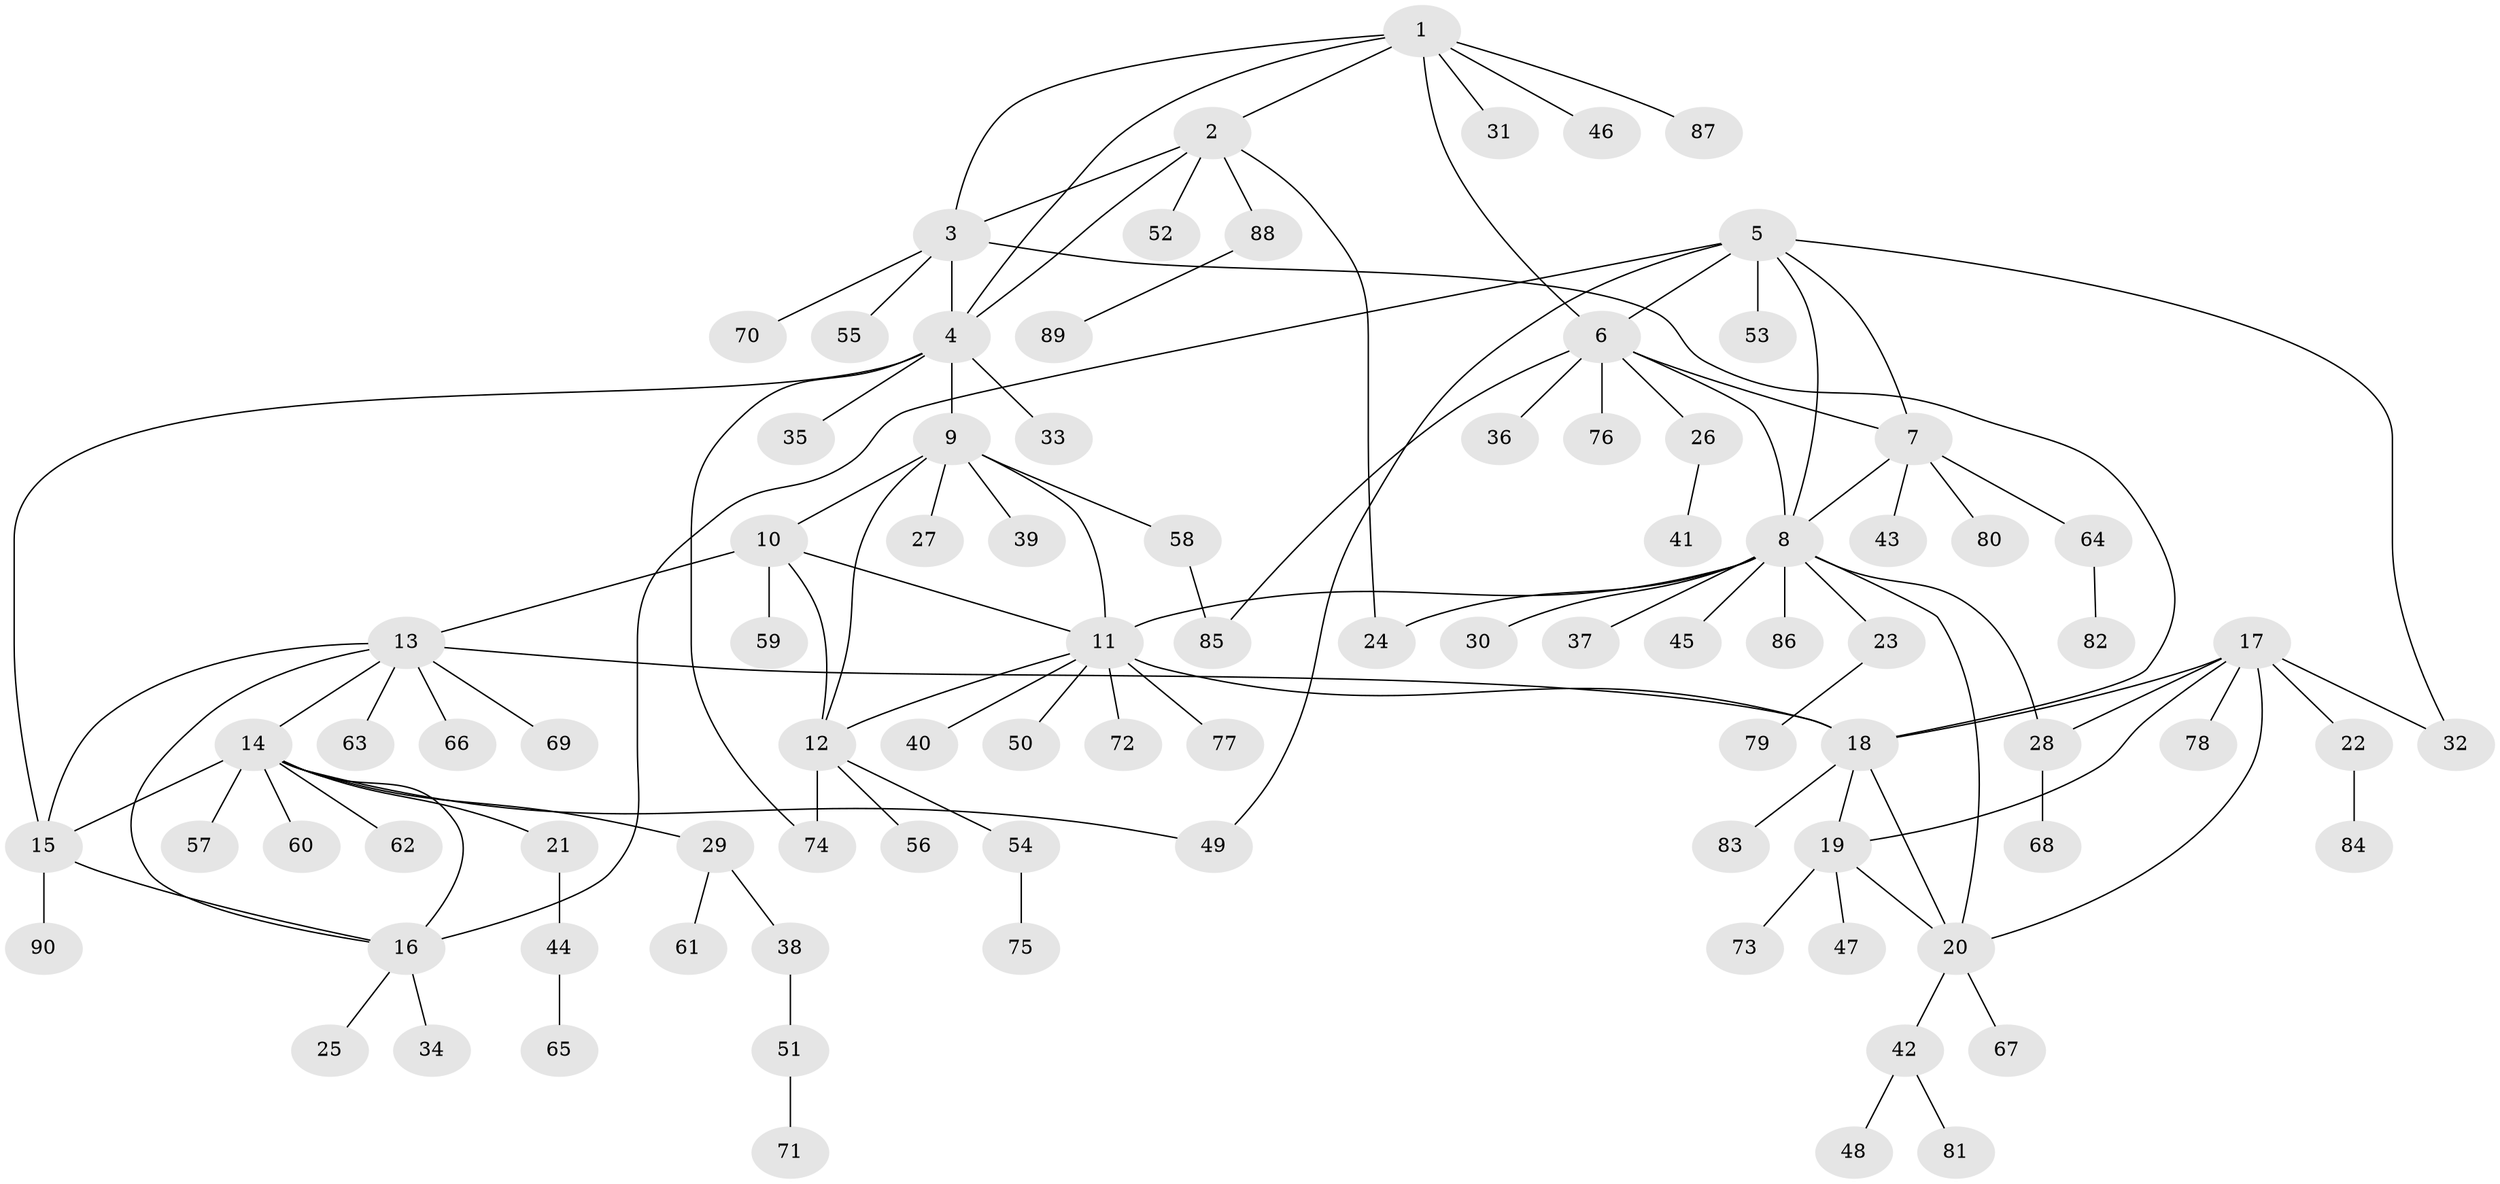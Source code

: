 // coarse degree distribution, {6: 0.078125, 5: 0.078125, 7: 0.078125, 13: 0.015625, 14: 0.015625, 4: 0.015625, 2: 0.109375, 1: 0.59375, 3: 0.015625}
// Generated by graph-tools (version 1.1) at 2025/42/03/06/25 10:42:15]
// undirected, 90 vertices, 116 edges
graph export_dot {
graph [start="1"]
  node [color=gray90,style=filled];
  1;
  2;
  3;
  4;
  5;
  6;
  7;
  8;
  9;
  10;
  11;
  12;
  13;
  14;
  15;
  16;
  17;
  18;
  19;
  20;
  21;
  22;
  23;
  24;
  25;
  26;
  27;
  28;
  29;
  30;
  31;
  32;
  33;
  34;
  35;
  36;
  37;
  38;
  39;
  40;
  41;
  42;
  43;
  44;
  45;
  46;
  47;
  48;
  49;
  50;
  51;
  52;
  53;
  54;
  55;
  56;
  57;
  58;
  59;
  60;
  61;
  62;
  63;
  64;
  65;
  66;
  67;
  68;
  69;
  70;
  71;
  72;
  73;
  74;
  75;
  76;
  77;
  78;
  79;
  80;
  81;
  82;
  83;
  84;
  85;
  86;
  87;
  88;
  89;
  90;
  1 -- 2;
  1 -- 3;
  1 -- 4;
  1 -- 6;
  1 -- 31;
  1 -- 46;
  1 -- 87;
  2 -- 3;
  2 -- 4;
  2 -- 24;
  2 -- 52;
  2 -- 88;
  3 -- 4;
  3 -- 18;
  3 -- 55;
  3 -- 70;
  4 -- 9;
  4 -- 15;
  4 -- 33;
  4 -- 35;
  4 -- 74;
  5 -- 6;
  5 -- 7;
  5 -- 8;
  5 -- 16;
  5 -- 32;
  5 -- 49;
  5 -- 53;
  6 -- 7;
  6 -- 8;
  6 -- 26;
  6 -- 36;
  6 -- 76;
  6 -- 85;
  7 -- 8;
  7 -- 43;
  7 -- 64;
  7 -- 80;
  8 -- 11;
  8 -- 20;
  8 -- 23;
  8 -- 24;
  8 -- 28;
  8 -- 30;
  8 -- 37;
  8 -- 45;
  8 -- 86;
  9 -- 10;
  9 -- 11;
  9 -- 12;
  9 -- 27;
  9 -- 39;
  9 -- 58;
  10 -- 11;
  10 -- 12;
  10 -- 13;
  10 -- 59;
  11 -- 12;
  11 -- 18;
  11 -- 40;
  11 -- 50;
  11 -- 72;
  11 -- 77;
  12 -- 54;
  12 -- 56;
  12 -- 74;
  13 -- 14;
  13 -- 15;
  13 -- 16;
  13 -- 18;
  13 -- 63;
  13 -- 66;
  13 -- 69;
  14 -- 15;
  14 -- 16;
  14 -- 21;
  14 -- 29;
  14 -- 49;
  14 -- 57;
  14 -- 60;
  14 -- 62;
  15 -- 16;
  15 -- 90;
  16 -- 25;
  16 -- 34;
  17 -- 18;
  17 -- 19;
  17 -- 20;
  17 -- 22;
  17 -- 28;
  17 -- 32;
  17 -- 78;
  18 -- 19;
  18 -- 20;
  18 -- 83;
  19 -- 20;
  19 -- 47;
  19 -- 73;
  20 -- 42;
  20 -- 67;
  21 -- 44;
  22 -- 84;
  23 -- 79;
  26 -- 41;
  28 -- 68;
  29 -- 38;
  29 -- 61;
  38 -- 51;
  42 -- 48;
  42 -- 81;
  44 -- 65;
  51 -- 71;
  54 -- 75;
  58 -- 85;
  64 -- 82;
  88 -- 89;
}
